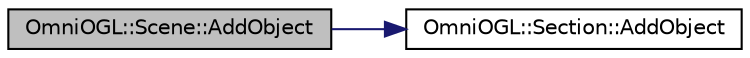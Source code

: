 digraph "OmniOGL::Scene::AddObject"
{
  edge [fontname="Helvetica",fontsize="10",labelfontname="Helvetica",labelfontsize="10"];
  node [fontname="Helvetica",fontsize="10",shape=record];
  rankdir="LR";
  Node1 [label="OmniOGL::Scene::AddObject",height=0.2,width=0.4,color="black", fillcolor="grey75", style="filled" fontcolor="black"];
  Node1 -> Node2 [color="midnightblue",fontsize="10",style="solid",fontname="Helvetica"];
  Node2 [label="OmniOGL::Section::AddObject",height=0.2,width=0.4,color="black", fillcolor="white", style="filled",URL="$class_omni_o_g_l_1_1_section.html#a1ed2d821785c0a7490193a6d8a729bca"];
}
